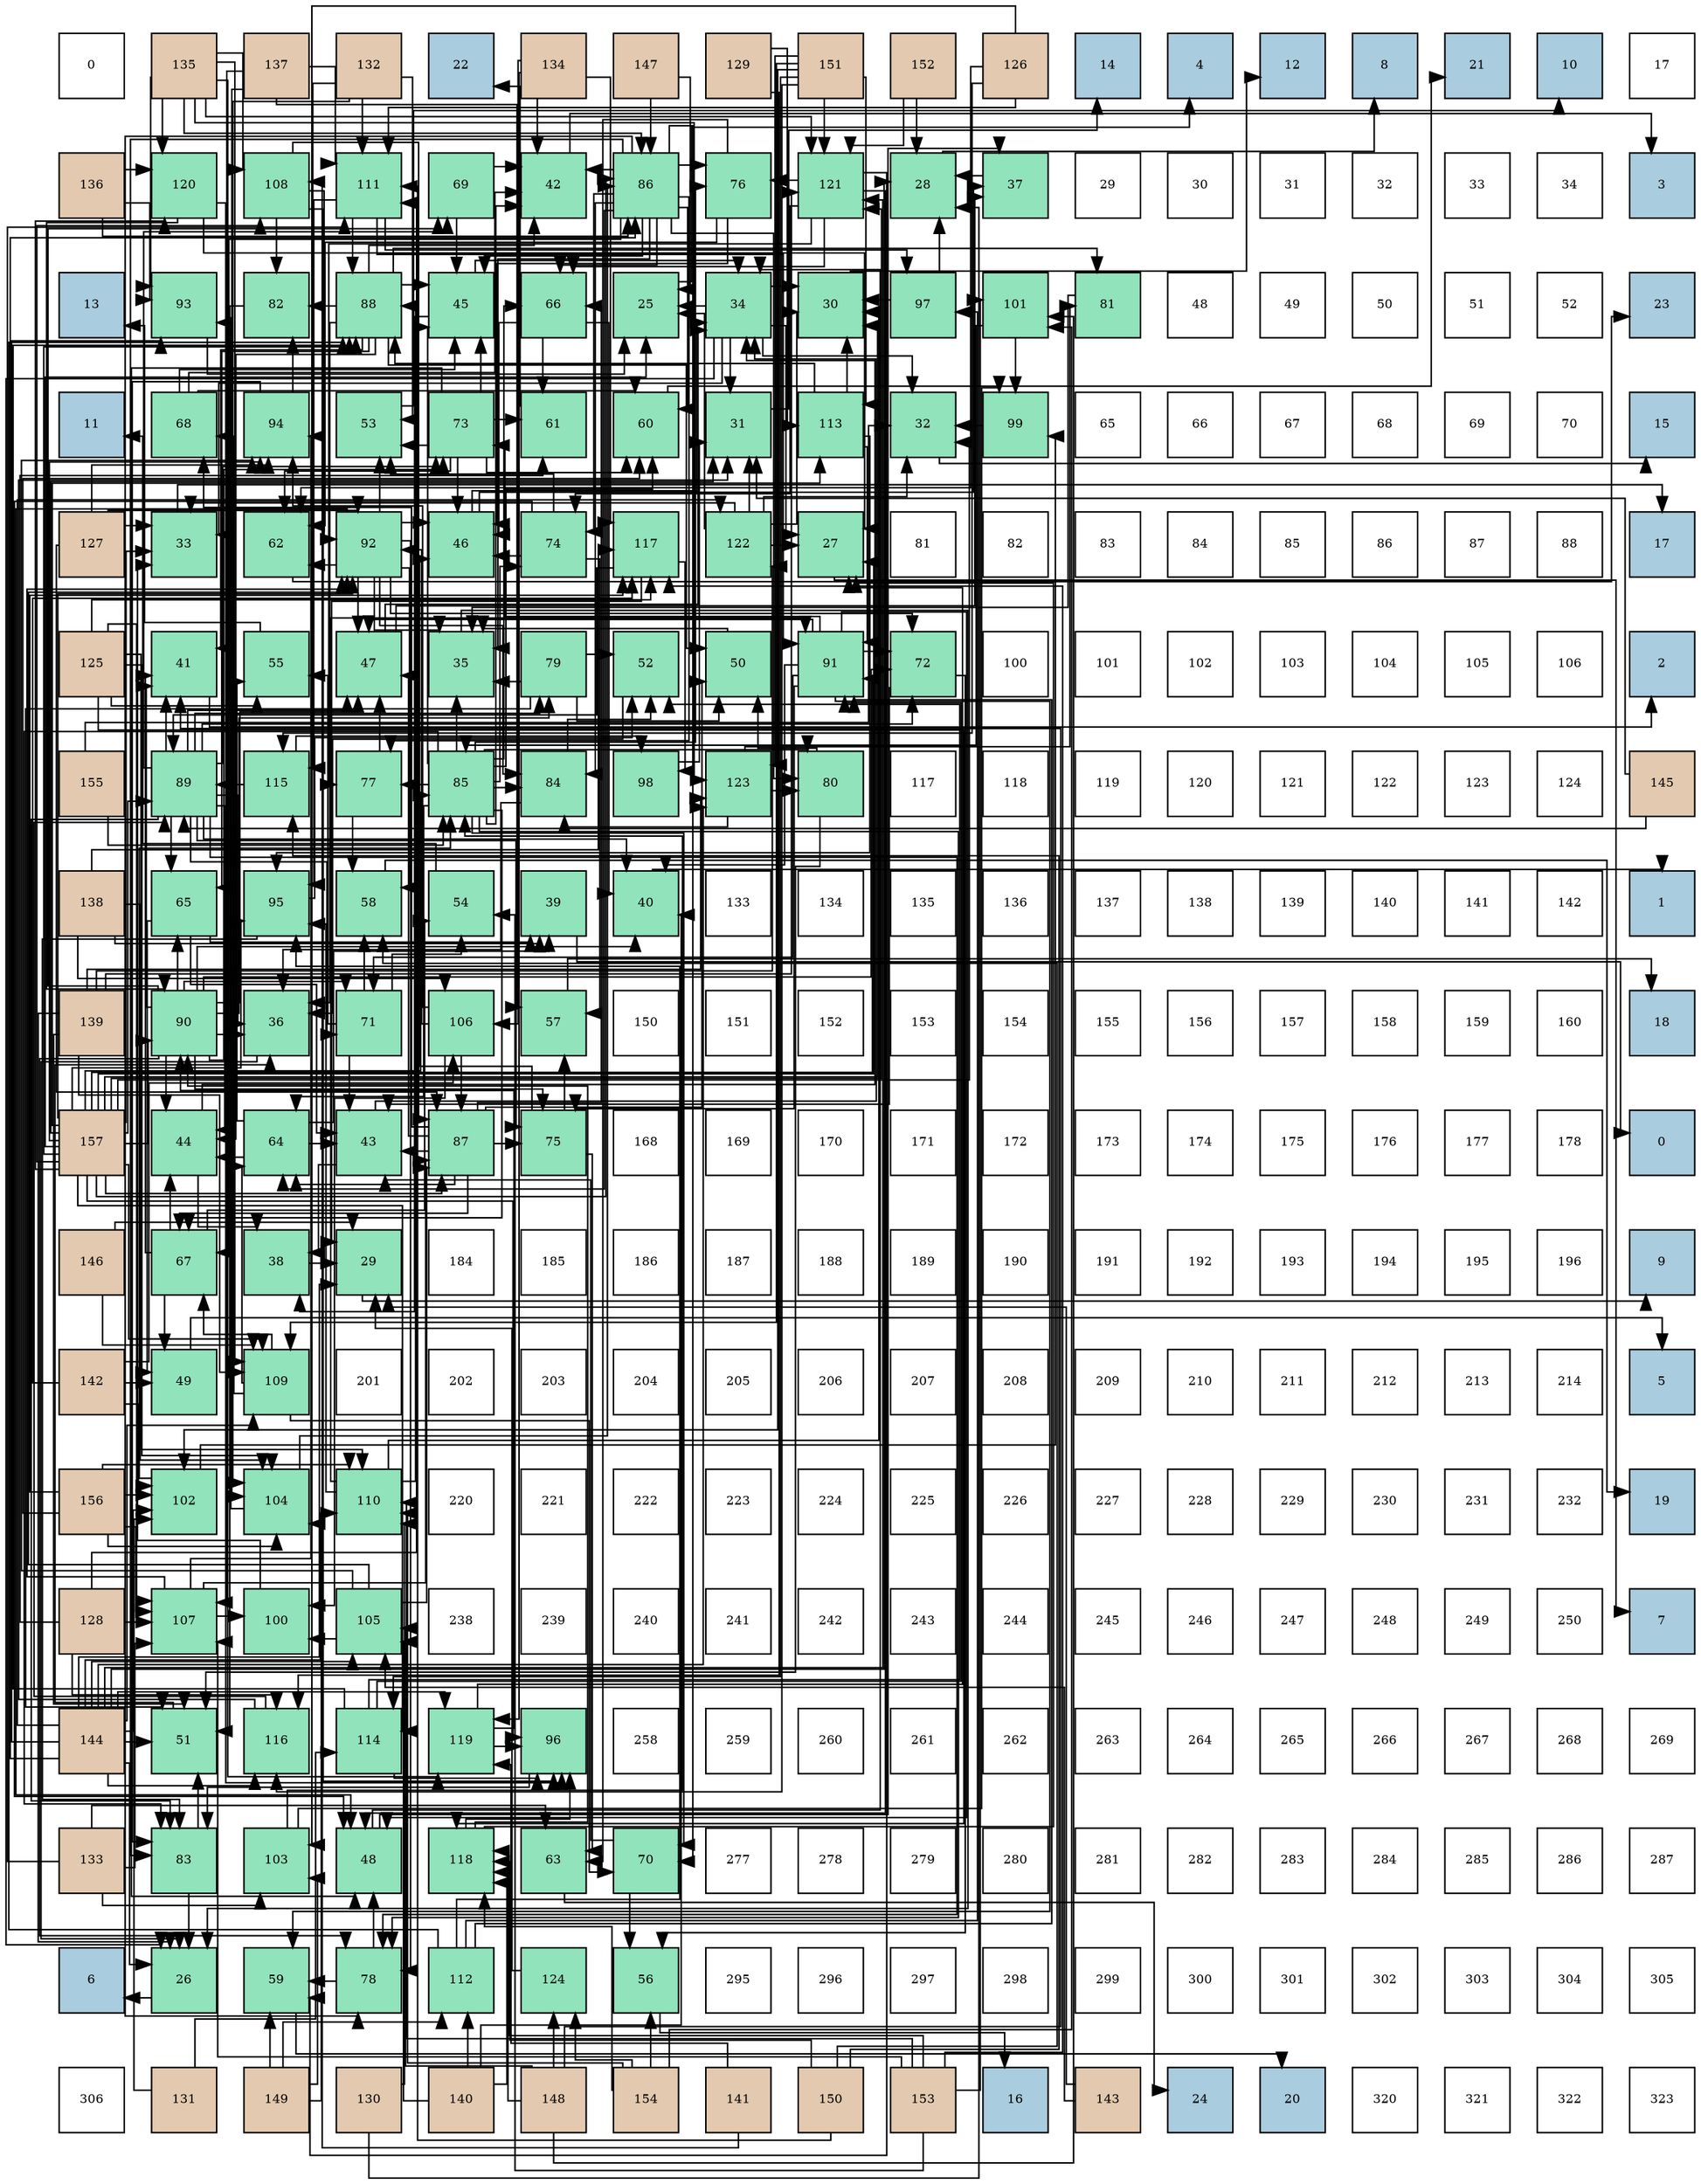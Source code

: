 digraph layout{
 rankdir=TB;
 splines=ortho;
 node [style=filled shape=square fixedsize=true width=0.6];
0[label="0", fontsize=8, fillcolor="#ffffff"];
1[label="135", fontsize=8, fillcolor="#e3c9af"];
2[label="137", fontsize=8, fillcolor="#e3c9af"];
3[label="132", fontsize=8, fillcolor="#e3c9af"];
4[label="22", fontsize=8, fillcolor="#a9ccde"];
5[label="134", fontsize=8, fillcolor="#e3c9af"];
6[label="147", fontsize=8, fillcolor="#e3c9af"];
7[label="129", fontsize=8, fillcolor="#e3c9af"];
8[label="151", fontsize=8, fillcolor="#e3c9af"];
9[label="152", fontsize=8, fillcolor="#e3c9af"];
10[label="126", fontsize=8, fillcolor="#e3c9af"];
11[label="14", fontsize=8, fillcolor="#a9ccde"];
12[label="4", fontsize=8, fillcolor="#a9ccde"];
13[label="12", fontsize=8, fillcolor="#a9ccde"];
14[label="8", fontsize=8, fillcolor="#a9ccde"];
15[label="21", fontsize=8, fillcolor="#a9ccde"];
16[label="10", fontsize=8, fillcolor="#a9ccde"];
17[label="17", fontsize=8, fillcolor="#ffffff"];
18[label="136", fontsize=8, fillcolor="#e3c9af"];
19[label="120", fontsize=8, fillcolor="#91e3bb"];
20[label="108", fontsize=8, fillcolor="#91e3bb"];
21[label="111", fontsize=8, fillcolor="#91e3bb"];
22[label="69", fontsize=8, fillcolor="#91e3bb"];
23[label="42", fontsize=8, fillcolor="#91e3bb"];
24[label="86", fontsize=8, fillcolor="#91e3bb"];
25[label="76", fontsize=8, fillcolor="#91e3bb"];
26[label="121", fontsize=8, fillcolor="#91e3bb"];
27[label="28", fontsize=8, fillcolor="#91e3bb"];
28[label="37", fontsize=8, fillcolor="#91e3bb"];
29[label="29", fontsize=8, fillcolor="#ffffff"];
30[label="30", fontsize=8, fillcolor="#ffffff"];
31[label="31", fontsize=8, fillcolor="#ffffff"];
32[label="32", fontsize=8, fillcolor="#ffffff"];
33[label="33", fontsize=8, fillcolor="#ffffff"];
34[label="34", fontsize=8, fillcolor="#ffffff"];
35[label="3", fontsize=8, fillcolor="#a9ccde"];
36[label="13", fontsize=8, fillcolor="#a9ccde"];
37[label="93", fontsize=8, fillcolor="#91e3bb"];
38[label="82", fontsize=8, fillcolor="#91e3bb"];
39[label="88", fontsize=8, fillcolor="#91e3bb"];
40[label="45", fontsize=8, fillcolor="#91e3bb"];
41[label="66", fontsize=8, fillcolor="#91e3bb"];
42[label="25", fontsize=8, fillcolor="#91e3bb"];
43[label="34", fontsize=8, fillcolor="#91e3bb"];
44[label="30", fontsize=8, fillcolor="#91e3bb"];
45[label="97", fontsize=8, fillcolor="#91e3bb"];
46[label="101", fontsize=8, fillcolor="#91e3bb"];
47[label="81", fontsize=8, fillcolor="#91e3bb"];
48[label="48", fontsize=8, fillcolor="#ffffff"];
49[label="49", fontsize=8, fillcolor="#ffffff"];
50[label="50", fontsize=8, fillcolor="#ffffff"];
51[label="51", fontsize=8, fillcolor="#ffffff"];
52[label="52", fontsize=8, fillcolor="#ffffff"];
53[label="23", fontsize=8, fillcolor="#a9ccde"];
54[label="11", fontsize=8, fillcolor="#a9ccde"];
55[label="68", fontsize=8, fillcolor="#91e3bb"];
56[label="94", fontsize=8, fillcolor="#91e3bb"];
57[label="53", fontsize=8, fillcolor="#91e3bb"];
58[label="73", fontsize=8, fillcolor="#91e3bb"];
59[label="61", fontsize=8, fillcolor="#91e3bb"];
60[label="60", fontsize=8, fillcolor="#91e3bb"];
61[label="31", fontsize=8, fillcolor="#91e3bb"];
62[label="113", fontsize=8, fillcolor="#91e3bb"];
63[label="32", fontsize=8, fillcolor="#91e3bb"];
64[label="99", fontsize=8, fillcolor="#91e3bb"];
65[label="65", fontsize=8, fillcolor="#ffffff"];
66[label="66", fontsize=8, fillcolor="#ffffff"];
67[label="67", fontsize=8, fillcolor="#ffffff"];
68[label="68", fontsize=8, fillcolor="#ffffff"];
69[label="69", fontsize=8, fillcolor="#ffffff"];
70[label="70", fontsize=8, fillcolor="#ffffff"];
71[label="15", fontsize=8, fillcolor="#a9ccde"];
72[label="127", fontsize=8, fillcolor="#e3c9af"];
73[label="33", fontsize=8, fillcolor="#91e3bb"];
74[label="62", fontsize=8, fillcolor="#91e3bb"];
75[label="92", fontsize=8, fillcolor="#91e3bb"];
76[label="46", fontsize=8, fillcolor="#91e3bb"];
77[label="74", fontsize=8, fillcolor="#91e3bb"];
78[label="117", fontsize=8, fillcolor="#91e3bb"];
79[label="122", fontsize=8, fillcolor="#91e3bb"];
80[label="27", fontsize=8, fillcolor="#91e3bb"];
81[label="81", fontsize=8, fillcolor="#ffffff"];
82[label="82", fontsize=8, fillcolor="#ffffff"];
83[label="83", fontsize=8, fillcolor="#ffffff"];
84[label="84", fontsize=8, fillcolor="#ffffff"];
85[label="85", fontsize=8, fillcolor="#ffffff"];
86[label="86", fontsize=8, fillcolor="#ffffff"];
87[label="87", fontsize=8, fillcolor="#ffffff"];
88[label="88", fontsize=8, fillcolor="#ffffff"];
89[label="17", fontsize=8, fillcolor="#a9ccde"];
90[label="125", fontsize=8, fillcolor="#e3c9af"];
91[label="41", fontsize=8, fillcolor="#91e3bb"];
92[label="55", fontsize=8, fillcolor="#91e3bb"];
93[label="47", fontsize=8, fillcolor="#91e3bb"];
94[label="35", fontsize=8, fillcolor="#91e3bb"];
95[label="79", fontsize=8, fillcolor="#91e3bb"];
96[label="52", fontsize=8, fillcolor="#91e3bb"];
97[label="50", fontsize=8, fillcolor="#91e3bb"];
98[label="91", fontsize=8, fillcolor="#91e3bb"];
99[label="72", fontsize=8, fillcolor="#91e3bb"];
100[label="100", fontsize=8, fillcolor="#ffffff"];
101[label="101", fontsize=8, fillcolor="#ffffff"];
102[label="102", fontsize=8, fillcolor="#ffffff"];
103[label="103", fontsize=8, fillcolor="#ffffff"];
104[label="104", fontsize=8, fillcolor="#ffffff"];
105[label="105", fontsize=8, fillcolor="#ffffff"];
106[label="106", fontsize=8, fillcolor="#ffffff"];
107[label="2", fontsize=8, fillcolor="#a9ccde"];
108[label="155", fontsize=8, fillcolor="#e3c9af"];
109[label="89", fontsize=8, fillcolor="#91e3bb"];
110[label="115", fontsize=8, fillcolor="#91e3bb"];
111[label="77", fontsize=8, fillcolor="#91e3bb"];
112[label="85", fontsize=8, fillcolor="#91e3bb"];
113[label="84", fontsize=8, fillcolor="#91e3bb"];
114[label="98", fontsize=8, fillcolor="#91e3bb"];
115[label="123", fontsize=8, fillcolor="#91e3bb"];
116[label="80", fontsize=8, fillcolor="#91e3bb"];
117[label="117", fontsize=8, fillcolor="#ffffff"];
118[label="118", fontsize=8, fillcolor="#ffffff"];
119[label="119", fontsize=8, fillcolor="#ffffff"];
120[label="120", fontsize=8, fillcolor="#ffffff"];
121[label="121", fontsize=8, fillcolor="#ffffff"];
122[label="122", fontsize=8, fillcolor="#ffffff"];
123[label="123", fontsize=8, fillcolor="#ffffff"];
124[label="124", fontsize=8, fillcolor="#ffffff"];
125[label="145", fontsize=8, fillcolor="#e3c9af"];
126[label="138", fontsize=8, fillcolor="#e3c9af"];
127[label="65", fontsize=8, fillcolor="#91e3bb"];
128[label="95", fontsize=8, fillcolor="#91e3bb"];
129[label="58", fontsize=8, fillcolor="#91e3bb"];
130[label="54", fontsize=8, fillcolor="#91e3bb"];
131[label="39", fontsize=8, fillcolor="#91e3bb"];
132[label="40", fontsize=8, fillcolor="#91e3bb"];
133[label="133", fontsize=8, fillcolor="#ffffff"];
134[label="134", fontsize=8, fillcolor="#ffffff"];
135[label="135", fontsize=8, fillcolor="#ffffff"];
136[label="136", fontsize=8, fillcolor="#ffffff"];
137[label="137", fontsize=8, fillcolor="#ffffff"];
138[label="138", fontsize=8, fillcolor="#ffffff"];
139[label="139", fontsize=8, fillcolor="#ffffff"];
140[label="140", fontsize=8, fillcolor="#ffffff"];
141[label="141", fontsize=8, fillcolor="#ffffff"];
142[label="142", fontsize=8, fillcolor="#ffffff"];
143[label="1", fontsize=8, fillcolor="#a9ccde"];
144[label="139", fontsize=8, fillcolor="#e3c9af"];
145[label="90", fontsize=8, fillcolor="#91e3bb"];
146[label="36", fontsize=8, fillcolor="#91e3bb"];
147[label="71", fontsize=8, fillcolor="#91e3bb"];
148[label="106", fontsize=8, fillcolor="#91e3bb"];
149[label="57", fontsize=8, fillcolor="#91e3bb"];
150[label="150", fontsize=8, fillcolor="#ffffff"];
151[label="151", fontsize=8, fillcolor="#ffffff"];
152[label="152", fontsize=8, fillcolor="#ffffff"];
153[label="153", fontsize=8, fillcolor="#ffffff"];
154[label="154", fontsize=8, fillcolor="#ffffff"];
155[label="155", fontsize=8, fillcolor="#ffffff"];
156[label="156", fontsize=8, fillcolor="#ffffff"];
157[label="157", fontsize=8, fillcolor="#ffffff"];
158[label="158", fontsize=8, fillcolor="#ffffff"];
159[label="159", fontsize=8, fillcolor="#ffffff"];
160[label="160", fontsize=8, fillcolor="#ffffff"];
161[label="18", fontsize=8, fillcolor="#a9ccde"];
162[label="157", fontsize=8, fillcolor="#e3c9af"];
163[label="44", fontsize=8, fillcolor="#91e3bb"];
164[label="64", fontsize=8, fillcolor="#91e3bb"];
165[label="43", fontsize=8, fillcolor="#91e3bb"];
166[label="87", fontsize=8, fillcolor="#91e3bb"];
167[label="75", fontsize=8, fillcolor="#91e3bb"];
168[label="168", fontsize=8, fillcolor="#ffffff"];
169[label="169", fontsize=8, fillcolor="#ffffff"];
170[label="170", fontsize=8, fillcolor="#ffffff"];
171[label="171", fontsize=8, fillcolor="#ffffff"];
172[label="172", fontsize=8, fillcolor="#ffffff"];
173[label="173", fontsize=8, fillcolor="#ffffff"];
174[label="174", fontsize=8, fillcolor="#ffffff"];
175[label="175", fontsize=8, fillcolor="#ffffff"];
176[label="176", fontsize=8, fillcolor="#ffffff"];
177[label="177", fontsize=8, fillcolor="#ffffff"];
178[label="178", fontsize=8, fillcolor="#ffffff"];
179[label="0", fontsize=8, fillcolor="#a9ccde"];
180[label="146", fontsize=8, fillcolor="#e3c9af"];
181[label="67", fontsize=8, fillcolor="#91e3bb"];
182[label="38", fontsize=8, fillcolor="#91e3bb"];
183[label="29", fontsize=8, fillcolor="#91e3bb"];
184[label="184", fontsize=8, fillcolor="#ffffff"];
185[label="185", fontsize=8, fillcolor="#ffffff"];
186[label="186", fontsize=8, fillcolor="#ffffff"];
187[label="187", fontsize=8, fillcolor="#ffffff"];
188[label="188", fontsize=8, fillcolor="#ffffff"];
189[label="189", fontsize=8, fillcolor="#ffffff"];
190[label="190", fontsize=8, fillcolor="#ffffff"];
191[label="191", fontsize=8, fillcolor="#ffffff"];
192[label="192", fontsize=8, fillcolor="#ffffff"];
193[label="193", fontsize=8, fillcolor="#ffffff"];
194[label="194", fontsize=8, fillcolor="#ffffff"];
195[label="195", fontsize=8, fillcolor="#ffffff"];
196[label="196", fontsize=8, fillcolor="#ffffff"];
197[label="9", fontsize=8, fillcolor="#a9ccde"];
198[label="142", fontsize=8, fillcolor="#e3c9af"];
199[label="49", fontsize=8, fillcolor="#91e3bb"];
200[label="109", fontsize=8, fillcolor="#91e3bb"];
201[label="201", fontsize=8, fillcolor="#ffffff"];
202[label="202", fontsize=8, fillcolor="#ffffff"];
203[label="203", fontsize=8, fillcolor="#ffffff"];
204[label="204", fontsize=8, fillcolor="#ffffff"];
205[label="205", fontsize=8, fillcolor="#ffffff"];
206[label="206", fontsize=8, fillcolor="#ffffff"];
207[label="207", fontsize=8, fillcolor="#ffffff"];
208[label="208", fontsize=8, fillcolor="#ffffff"];
209[label="209", fontsize=8, fillcolor="#ffffff"];
210[label="210", fontsize=8, fillcolor="#ffffff"];
211[label="211", fontsize=8, fillcolor="#ffffff"];
212[label="212", fontsize=8, fillcolor="#ffffff"];
213[label="213", fontsize=8, fillcolor="#ffffff"];
214[label="214", fontsize=8, fillcolor="#ffffff"];
215[label="5", fontsize=8, fillcolor="#a9ccde"];
216[label="156", fontsize=8, fillcolor="#e3c9af"];
217[label="102", fontsize=8, fillcolor="#91e3bb"];
218[label="104", fontsize=8, fillcolor="#91e3bb"];
219[label="110", fontsize=8, fillcolor="#91e3bb"];
220[label="220", fontsize=8, fillcolor="#ffffff"];
221[label="221", fontsize=8, fillcolor="#ffffff"];
222[label="222", fontsize=8, fillcolor="#ffffff"];
223[label="223", fontsize=8, fillcolor="#ffffff"];
224[label="224", fontsize=8, fillcolor="#ffffff"];
225[label="225", fontsize=8, fillcolor="#ffffff"];
226[label="226", fontsize=8, fillcolor="#ffffff"];
227[label="227", fontsize=8, fillcolor="#ffffff"];
228[label="228", fontsize=8, fillcolor="#ffffff"];
229[label="229", fontsize=8, fillcolor="#ffffff"];
230[label="230", fontsize=8, fillcolor="#ffffff"];
231[label="231", fontsize=8, fillcolor="#ffffff"];
232[label="232", fontsize=8, fillcolor="#ffffff"];
233[label="19", fontsize=8, fillcolor="#a9ccde"];
234[label="128", fontsize=8, fillcolor="#e3c9af"];
235[label="107", fontsize=8, fillcolor="#91e3bb"];
236[label="100", fontsize=8, fillcolor="#91e3bb"];
237[label="105", fontsize=8, fillcolor="#91e3bb"];
238[label="238", fontsize=8, fillcolor="#ffffff"];
239[label="239", fontsize=8, fillcolor="#ffffff"];
240[label="240", fontsize=8, fillcolor="#ffffff"];
241[label="241", fontsize=8, fillcolor="#ffffff"];
242[label="242", fontsize=8, fillcolor="#ffffff"];
243[label="243", fontsize=8, fillcolor="#ffffff"];
244[label="244", fontsize=8, fillcolor="#ffffff"];
245[label="245", fontsize=8, fillcolor="#ffffff"];
246[label="246", fontsize=8, fillcolor="#ffffff"];
247[label="247", fontsize=8, fillcolor="#ffffff"];
248[label="248", fontsize=8, fillcolor="#ffffff"];
249[label="249", fontsize=8, fillcolor="#ffffff"];
250[label="250", fontsize=8, fillcolor="#ffffff"];
251[label="7", fontsize=8, fillcolor="#a9ccde"];
252[label="144", fontsize=8, fillcolor="#e3c9af"];
253[label="51", fontsize=8, fillcolor="#91e3bb"];
254[label="116", fontsize=8, fillcolor="#91e3bb"];
255[label="114", fontsize=8, fillcolor="#91e3bb"];
256[label="119", fontsize=8, fillcolor="#91e3bb"];
257[label="96", fontsize=8, fillcolor="#91e3bb"];
258[label="258", fontsize=8, fillcolor="#ffffff"];
259[label="259", fontsize=8, fillcolor="#ffffff"];
260[label="260", fontsize=8, fillcolor="#ffffff"];
261[label="261", fontsize=8, fillcolor="#ffffff"];
262[label="262", fontsize=8, fillcolor="#ffffff"];
263[label="263", fontsize=8, fillcolor="#ffffff"];
264[label="264", fontsize=8, fillcolor="#ffffff"];
265[label="265", fontsize=8, fillcolor="#ffffff"];
266[label="266", fontsize=8, fillcolor="#ffffff"];
267[label="267", fontsize=8, fillcolor="#ffffff"];
268[label="268", fontsize=8, fillcolor="#ffffff"];
269[label="269", fontsize=8, fillcolor="#ffffff"];
270[label="133", fontsize=8, fillcolor="#e3c9af"];
271[label="83", fontsize=8, fillcolor="#91e3bb"];
272[label="103", fontsize=8, fillcolor="#91e3bb"];
273[label="48", fontsize=8, fillcolor="#91e3bb"];
274[label="118", fontsize=8, fillcolor="#91e3bb"];
275[label="63", fontsize=8, fillcolor="#91e3bb"];
276[label="70", fontsize=8, fillcolor="#91e3bb"];
277[label="277", fontsize=8, fillcolor="#ffffff"];
278[label="278", fontsize=8, fillcolor="#ffffff"];
279[label="279", fontsize=8, fillcolor="#ffffff"];
280[label="280", fontsize=8, fillcolor="#ffffff"];
281[label="281", fontsize=8, fillcolor="#ffffff"];
282[label="282", fontsize=8, fillcolor="#ffffff"];
283[label="283", fontsize=8, fillcolor="#ffffff"];
284[label="284", fontsize=8, fillcolor="#ffffff"];
285[label="285", fontsize=8, fillcolor="#ffffff"];
286[label="286", fontsize=8, fillcolor="#ffffff"];
287[label="287", fontsize=8, fillcolor="#ffffff"];
288[label="6", fontsize=8, fillcolor="#a9ccde"];
289[label="26", fontsize=8, fillcolor="#91e3bb"];
290[label="59", fontsize=8, fillcolor="#91e3bb"];
291[label="78", fontsize=8, fillcolor="#91e3bb"];
292[label="112", fontsize=8, fillcolor="#91e3bb"];
293[label="124", fontsize=8, fillcolor="#91e3bb"];
294[label="56", fontsize=8, fillcolor="#91e3bb"];
295[label="295", fontsize=8, fillcolor="#ffffff"];
296[label="296", fontsize=8, fillcolor="#ffffff"];
297[label="297", fontsize=8, fillcolor="#ffffff"];
298[label="298", fontsize=8, fillcolor="#ffffff"];
299[label="299", fontsize=8, fillcolor="#ffffff"];
300[label="300", fontsize=8, fillcolor="#ffffff"];
301[label="301", fontsize=8, fillcolor="#ffffff"];
302[label="302", fontsize=8, fillcolor="#ffffff"];
303[label="303", fontsize=8, fillcolor="#ffffff"];
304[label="304", fontsize=8, fillcolor="#ffffff"];
305[label="305", fontsize=8, fillcolor="#ffffff"];
306[label="306", fontsize=8, fillcolor="#ffffff"];
307[label="131", fontsize=8, fillcolor="#e3c9af"];
308[label="149", fontsize=8, fillcolor="#e3c9af"];
309[label="130", fontsize=8, fillcolor="#e3c9af"];
310[label="140", fontsize=8, fillcolor="#e3c9af"];
311[label="148", fontsize=8, fillcolor="#e3c9af"];
312[label="154", fontsize=8, fillcolor="#e3c9af"];
313[label="141", fontsize=8, fillcolor="#e3c9af"];
314[label="150", fontsize=8, fillcolor="#e3c9af"];
315[label="153", fontsize=8, fillcolor="#e3c9af"];
316[label="16", fontsize=8, fillcolor="#a9ccde"];
317[label="143", fontsize=8, fillcolor="#e3c9af"];
318[label="24", fontsize=8, fillcolor="#a9ccde"];
319[label="20", fontsize=8, fillcolor="#a9ccde"];
320[label="320", fontsize=8, fillcolor="#ffffff"];
321[label="321", fontsize=8, fillcolor="#ffffff"];
322[label="322", fontsize=8, fillcolor="#ffffff"];
323[label="323", fontsize=8, fillcolor="#ffffff"];
edge [constraint=false, style=vis];42 -> 12;
289 -> 288;
80 -> 251;
27 -> 14;
183 -> 197;
44 -> 13;
61 -> 11;
63 -> 71;
73 -> 89;
43 -> 42;
43 -> 289;
43 -> 80;
43 -> 44;
43 -> 61;
43 -> 63;
43 -> 73;
94 -> 289;
146 -> 289;
28 -> 27;
182 -> 183;
131 -> 179;
132 -> 143;
91 -> 107;
23 -> 35;
165 -> 43;
165 -> 182;
163 -> 43;
163 -> 182;
40 -> 43;
40 -> 182;
76 -> 43;
76 -> 28;
93 -> 43;
93 -> 28;
273 -> 43;
273 -> 28;
199 -> 215;
97 -> 94;
253 -> 146;
96 -> 146;
57 -> 16;
130 -> 54;
92 -> 36;
294 -> 316;
149 -> 161;
129 -> 233;
290 -> 319;
60 -> 15;
59 -> 4;
74 -> 53;
275 -> 318;
164 -> 131;
164 -> 165;
164 -> 163;
164 -> 92;
127 -> 131;
127 -> 165;
127 -> 199;
41 -> 132;
41 -> 76;
41 -> 59;
181 -> 91;
181 -> 163;
181 -> 199;
181 -> 130;
55 -> 23;
55 -> 40;
55 -> 60;
22 -> 23;
22 -> 40;
276 -> 165;
276 -> 294;
147 -> 165;
147 -> 130;
147 -> 92;
147 -> 129;
99 -> 165;
99 -> 294;
58 -> 40;
58 -> 76;
58 -> 273;
58 -> 57;
58 -> 60;
58 -> 59;
58 -> 74;
77 -> 76;
77 -> 273;
77 -> 57;
77 -> 149;
167 -> 76;
167 -> 149;
167 -> 275;
25 -> 76;
25 -> 74;
25 -> 275;
111 -> 93;
111 -> 129;
291 -> 273;
291 -> 290;
95 -> 94;
95 -> 97;
95 -> 253;
95 -> 96;
116 -> 97;
116 -> 253;
47 -> 94;
38 -> 253;
271 -> 289;
271 -> 253;
113 -> 146;
113 -> 96;
112 -> 94;
112 -> 23;
112 -> 40;
112 -> 60;
112 -> 164;
112 -> 41;
112 -> 181;
112 -> 276;
112 -> 77;
112 -> 25;
112 -> 111;
112 -> 291;
112 -> 116;
112 -> 271;
112 -> 113;
24 -> 94;
24 -> 23;
24 -> 40;
24 -> 60;
24 -> 164;
24 -> 41;
24 -> 181;
24 -> 276;
24 -> 77;
24 -> 25;
24 -> 111;
24 -> 291;
24 -> 116;
24 -> 271;
24 -> 113;
166 -> 165;
166 -> 93;
166 -> 97;
166 -> 164;
166 -> 41;
166 -> 181;
166 -> 55;
166 -> 167;
39 -> 146;
39 -> 91;
39 -> 23;
39 -> 163;
39 -> 40;
39 -> 97;
39 -> 127;
39 -> 47;
39 -> 38;
109 -> 146;
109 -> 132;
109 -> 91;
109 -> 163;
109 -> 93;
109 -> 127;
109 -> 22;
109 -> 147;
109 -> 99;
109 -> 58;
109 -> 167;
109 -> 291;
109 -> 95;
109 -> 271;
145 -> 146;
145 -> 132;
145 -> 91;
145 -> 163;
145 -> 93;
145 -> 127;
145 -> 22;
145 -> 147;
145 -> 99;
145 -> 58;
145 -> 167;
145 -> 291;
145 -> 95;
98 -> 132;
98 -> 93;
98 -> 273;
98 -> 290;
98 -> 147;
98 -> 99;
98 -> 58;
98 -> 167;
75 -> 94;
75 -> 76;
75 -> 93;
75 -> 273;
75 -> 57;
75 -> 129;
75 -> 74;
75 -> 99;
75 -> 291;
75 -> 113;
37 -> 42;
56 -> 38;
56 -> 271;
128 -> 96;
128 -> 271;
257 -> 271;
45 -> 27;
45 -> 44;
114 -> 61;
64 -> 63;
236 -> 73;
46 -> 112;
46 -> 64;
217 -> 112;
217 -> 64;
272 -> 112;
272 -> 64;
218 -> 24;
218 -> 37;
237 -> 166;
237 -> 75;
237 -> 56;
237 -> 236;
148 -> 166;
148 -> 75;
148 -> 56;
148 -> 236;
235 -> 166;
235 -> 75;
235 -> 56;
235 -> 236;
20 -> 38;
20 -> 166;
20 -> 75;
20 -> 257;
200 -> 164;
200 -> 181;
200 -> 55;
200 -> 276;
219 -> 44;
219 -> 39;
219 -> 98;
219 -> 128;
21 -> 39;
21 -> 98;
21 -> 128;
21 -> 45;
292 -> 39;
292 -> 98;
292 -> 128;
292 -> 45;
62 -> 44;
62 -> 39;
62 -> 98;
62 -> 128;
255 -> 96;
255 -> 39;
255 -> 98;
255 -> 257;
110 -> 109;
110 -> 114;
254 -> 61;
254 -> 109;
78 -> 183;
78 -> 109;
78 -> 114;
274 -> 80;
274 -> 145;
274 -> 257;
256 -> 80;
256 -> 145;
256 -> 257;
19 -> 80;
19 -> 145;
19 -> 257;
26 -> 273;
26 -> 290;
26 -> 41;
26 -> 77;
26 -> 25;
26 -> 111;
79 -> 42;
79 -> 80;
79 -> 44;
79 -> 61;
79 -> 63;
79 -> 73;
115 -> 116;
115 -> 47;
115 -> 113;
293 -> 183;
90 -> 92;
90 -> 218;
90 -> 235;
90 -> 219;
90 -> 78;
90 -> 274;
10 -> 74;
10 -> 272;
10 -> 21;
10 -> 110;
72 -> 73;
72 -> 166;
72 -> 75;
72 -> 56;
234 -> 59;
234 -> 235;
234 -> 21;
234 -> 254;
7 -> 62;
7 -> 254;
309 -> 27;
309 -> 219;
307 -> 217;
307 -> 255;
3 -> 57;
3 -> 218;
3 -> 21;
3 -> 110;
270 -> 275;
270 -> 272;
270 -> 235;
270 -> 21;
5 -> 23;
5 -> 148;
5 -> 78;
5 -> 256;
1 -> 24;
1 -> 37;
1 -> 20;
1 -> 200;
1 -> 256;
1 -> 19;
1 -> 26;
1 -> 115;
18 -> 24;
18 -> 37;
18 -> 19;
2 -> 149;
2 -> 218;
2 -> 235;
2 -> 21;
126 -> 131;
126 -> 218;
126 -> 148;
126 -> 78;
144 -> 289;
144 -> 253;
144 -> 200;
144 -> 26;
144 -> 79;
144 -> 115;
310 -> 132;
310 -> 237;
310 -> 292;
310 -> 274;
313 -> 20;
313 -> 256;
198 -> 199;
198 -> 217;
198 -> 148;
198 -> 78;
317 -> 183;
317 -> 237;
252 -> 289;
252 -> 27;
252 -> 183;
252 -> 253;
252 -> 24;
252 -> 37;
252 -> 217;
252 -> 237;
252 -> 200;
252 -> 219;
252 -> 254;
252 -> 256;
252 -> 26;
252 -> 79;
252 -> 115;
125 -> 61;
125 -> 109;
180 -> 183;
180 -> 200;
6 -> 42;
6 -> 24;
311 -> 91;
311 -> 46;
311 -> 237;
311 -> 274;
311 -> 293;
308 -> 290;
308 -> 272;
308 -> 218;
308 -> 292;
314 -> 129;
314 -> 21;
314 -> 110;
314 -> 274;
8 -> 217;
8 -> 200;
8 -> 62;
8 -> 255;
8 -> 254;
8 -> 26;
8 -> 115;
9 -> 27;
9 -> 26;
315 -> 130;
315 -> 46;
315 -> 235;
315 -> 219;
315 -> 78;
315 -> 274;
312 -> 294;
312 -> 46;
312 -> 219;
312 -> 274;
312 -> 293;
108 -> 63;
108 -> 112;
216 -> 60;
216 -> 217;
216 -> 218;
216 -> 235;
216 -> 219;
216 -> 78;
162 -> 42;
162 -> 80;
162 -> 44;
162 -> 61;
162 -> 63;
162 -> 73;
162 -> 112;
162 -> 24;
162 -> 166;
162 -> 39;
162 -> 109;
162 -> 145;
162 -> 98;
162 -> 75;
162 -> 56;
162 -> 128;
162 -> 257;
162 -> 20;
162 -> 200;
162 -> 62;
162 -> 255;
162 -> 19;
162 -> 26;
edge [constraint=true, style=invis];
0 -> 18 -> 36 -> 54 -> 72 -> 90 -> 108 -> 126 -> 144 -> 162 -> 180 -> 198 -> 216 -> 234 -> 252 -> 270 -> 288 -> 306;
1 -> 19 -> 37 -> 55 -> 73 -> 91 -> 109 -> 127 -> 145 -> 163 -> 181 -> 199 -> 217 -> 235 -> 253 -> 271 -> 289 -> 307;
2 -> 20 -> 38 -> 56 -> 74 -> 92 -> 110 -> 128 -> 146 -> 164 -> 182 -> 200 -> 218 -> 236 -> 254 -> 272 -> 290 -> 308;
3 -> 21 -> 39 -> 57 -> 75 -> 93 -> 111 -> 129 -> 147 -> 165 -> 183 -> 201 -> 219 -> 237 -> 255 -> 273 -> 291 -> 309;
4 -> 22 -> 40 -> 58 -> 76 -> 94 -> 112 -> 130 -> 148 -> 166 -> 184 -> 202 -> 220 -> 238 -> 256 -> 274 -> 292 -> 310;
5 -> 23 -> 41 -> 59 -> 77 -> 95 -> 113 -> 131 -> 149 -> 167 -> 185 -> 203 -> 221 -> 239 -> 257 -> 275 -> 293 -> 311;
6 -> 24 -> 42 -> 60 -> 78 -> 96 -> 114 -> 132 -> 150 -> 168 -> 186 -> 204 -> 222 -> 240 -> 258 -> 276 -> 294 -> 312;
7 -> 25 -> 43 -> 61 -> 79 -> 97 -> 115 -> 133 -> 151 -> 169 -> 187 -> 205 -> 223 -> 241 -> 259 -> 277 -> 295 -> 313;
8 -> 26 -> 44 -> 62 -> 80 -> 98 -> 116 -> 134 -> 152 -> 170 -> 188 -> 206 -> 224 -> 242 -> 260 -> 278 -> 296 -> 314;
9 -> 27 -> 45 -> 63 -> 81 -> 99 -> 117 -> 135 -> 153 -> 171 -> 189 -> 207 -> 225 -> 243 -> 261 -> 279 -> 297 -> 315;
10 -> 28 -> 46 -> 64 -> 82 -> 100 -> 118 -> 136 -> 154 -> 172 -> 190 -> 208 -> 226 -> 244 -> 262 -> 280 -> 298 -> 316;
11 -> 29 -> 47 -> 65 -> 83 -> 101 -> 119 -> 137 -> 155 -> 173 -> 191 -> 209 -> 227 -> 245 -> 263 -> 281 -> 299 -> 317;
12 -> 30 -> 48 -> 66 -> 84 -> 102 -> 120 -> 138 -> 156 -> 174 -> 192 -> 210 -> 228 -> 246 -> 264 -> 282 -> 300 -> 318;
13 -> 31 -> 49 -> 67 -> 85 -> 103 -> 121 -> 139 -> 157 -> 175 -> 193 -> 211 -> 229 -> 247 -> 265 -> 283 -> 301 -> 319;
14 -> 32 -> 50 -> 68 -> 86 -> 104 -> 122 -> 140 -> 158 -> 176 -> 194 -> 212 -> 230 -> 248 -> 266 -> 284 -> 302 -> 320;
15 -> 33 -> 51 -> 69 -> 87 -> 105 -> 123 -> 141 -> 159 -> 177 -> 195 -> 213 -> 231 -> 249 -> 267 -> 285 -> 303 -> 321;
16 -> 34 -> 52 -> 70 -> 88 -> 106 -> 124 -> 142 -> 160 -> 178 -> 196 -> 214 -> 232 -> 250 -> 268 -> 286 -> 304 -> 322;
17 -> 35 -> 53 -> 71 -> 89 -> 107 -> 125 -> 143 -> 161 -> 179 -> 197 -> 215 -> 233 -> 251 -> 269 -> 287 -> 305 -> 323;
rank = same {0 -> 1 -> 2 -> 3 -> 4 -> 5 -> 6 -> 7 -> 8 -> 9 -> 10 -> 11 -> 12 -> 13 -> 14 -> 15 -> 16 -> 17};
rank = same {18 -> 19 -> 20 -> 21 -> 22 -> 23 -> 24 -> 25 -> 26 -> 27 -> 28 -> 29 -> 30 -> 31 -> 32 -> 33 -> 34 -> 35};
rank = same {36 -> 37 -> 38 -> 39 -> 40 -> 41 -> 42 -> 43 -> 44 -> 45 -> 46 -> 47 -> 48 -> 49 -> 50 -> 51 -> 52 -> 53};
rank = same {54 -> 55 -> 56 -> 57 -> 58 -> 59 -> 60 -> 61 -> 62 -> 63 -> 64 -> 65 -> 66 -> 67 -> 68 -> 69 -> 70 -> 71};
rank = same {72 -> 73 -> 74 -> 75 -> 76 -> 77 -> 78 -> 79 -> 80 -> 81 -> 82 -> 83 -> 84 -> 85 -> 86 -> 87 -> 88 -> 89};
rank = same {90 -> 91 -> 92 -> 93 -> 94 -> 95 -> 96 -> 97 -> 98 -> 99 -> 100 -> 101 -> 102 -> 103 -> 104 -> 105 -> 106 -> 107};
rank = same {108 -> 109 -> 110 -> 111 -> 112 -> 113 -> 114 -> 115 -> 116 -> 117 -> 118 -> 119 -> 120 -> 121 -> 122 -> 123 -> 124 -> 125};
rank = same {126 -> 127 -> 128 -> 129 -> 130 -> 131 -> 132 -> 133 -> 134 -> 135 -> 136 -> 137 -> 138 -> 139 -> 140 -> 141 -> 142 -> 143};
rank = same {144 -> 145 -> 146 -> 147 -> 148 -> 149 -> 150 -> 151 -> 152 -> 153 -> 154 -> 155 -> 156 -> 157 -> 158 -> 159 -> 160 -> 161};
rank = same {162 -> 163 -> 164 -> 165 -> 166 -> 167 -> 168 -> 169 -> 170 -> 171 -> 172 -> 173 -> 174 -> 175 -> 176 -> 177 -> 178 -> 179};
rank = same {180 -> 181 -> 182 -> 183 -> 184 -> 185 -> 186 -> 187 -> 188 -> 189 -> 190 -> 191 -> 192 -> 193 -> 194 -> 195 -> 196 -> 197};
rank = same {198 -> 199 -> 200 -> 201 -> 202 -> 203 -> 204 -> 205 -> 206 -> 207 -> 208 -> 209 -> 210 -> 211 -> 212 -> 213 -> 214 -> 215};
rank = same {216 -> 217 -> 218 -> 219 -> 220 -> 221 -> 222 -> 223 -> 224 -> 225 -> 226 -> 227 -> 228 -> 229 -> 230 -> 231 -> 232 -> 233};
rank = same {234 -> 235 -> 236 -> 237 -> 238 -> 239 -> 240 -> 241 -> 242 -> 243 -> 244 -> 245 -> 246 -> 247 -> 248 -> 249 -> 250 -> 251};
rank = same {252 -> 253 -> 254 -> 255 -> 256 -> 257 -> 258 -> 259 -> 260 -> 261 -> 262 -> 263 -> 264 -> 265 -> 266 -> 267 -> 268 -> 269};
rank = same {270 -> 271 -> 272 -> 273 -> 274 -> 275 -> 276 -> 277 -> 278 -> 279 -> 280 -> 281 -> 282 -> 283 -> 284 -> 285 -> 286 -> 287};
rank = same {288 -> 289 -> 290 -> 291 -> 292 -> 293 -> 294 -> 295 -> 296 -> 297 -> 298 -> 299 -> 300 -> 301 -> 302 -> 303 -> 304 -> 305};
rank = same {306 -> 307 -> 308 -> 309 -> 310 -> 311 -> 312 -> 313 -> 314 -> 315 -> 316 -> 317 -> 318 -> 319 -> 320 -> 321 -> 322 -> 323};
}